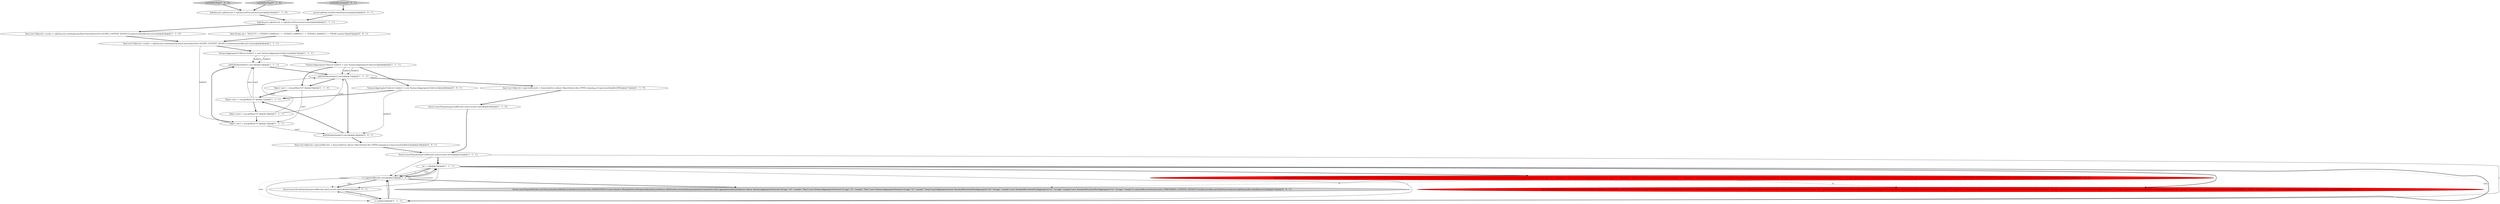 digraph {
20 [style = filled, label = "testStdDevPop['0', '1', '0']", fillcolor = lightgray, shape = diamond image = "AAA0AAABBB2BBB"];
3 [style = filled, label = "final List<Object((> results = sqlLifecycle.runSimple(sql,BaseCalciteQueryTest.QUERY_CONTEXT_DEFAULT,authenticationResult).toList()@@@5@@@['1', '1', '0']", fillcolor = white, shape = ellipse image = "AAA0AAABBB1BBB"];
14 [style = filled, label = "Assert.assertEquals(expectedResults.size(),results.size())@@@21@@@['1', '1', '1']", fillcolor = white, shape = ellipse image = "AAA0AAABBB1BBB"];
12 [style = filled, label = "int i = 0@@@22@@@['1', '1', '1']", fillcolor = white, shape = ellipse image = "AAA0AAABBB1BBB"];
7 [style = filled, label = "VarianceAggregatorCollector holder1 = new VarianceAggregatorCollector()@@@7@@@['1', '1', '1']", fillcolor = white, shape = ellipse image = "AAA0AAABBB1BBB"];
10 [style = filled, label = "Assert.assertEquals(expectedResults.size(),results.size())@@@20@@@['1', '1', '0']", fillcolor = white, shape = ellipse image = "AAA0AAABBB1BBB"];
15 [style = filled, label = "Assert.assertEquals(Druids.newTimeseriesQueryBuilder().dataSource(CalciteTests.DATASOURCE3).intervals(new MultipleIntervalSegmentSpec(ImmutableList.of(Filtration.eternity()))).granularity(Granularities.ALL).aggregators(ImmutableList.of(new VarianceAggregatorFactory(\"a0:agg\",\"d1\",\"population\",\"float\"),new VarianceAggregatorFactory(\"a1:agg\",\"f1\",\"population\",\"float\"),new VarianceAggregatorFactory(\"a2:agg\",\"l1\",\"population\",\"long\"))).postAggregators(ImmutableList.of(new StandardDeviationPostAggregator(\"a0\",\"a0:agg\",\"population\"),new StandardDeviationPostAggregator(\"a1\",\"a1:agg\",\"population\"),new StandardDeviationPostAggregator(\"a2\",\"a2:agg\",\"population\"))).context(BaseCalciteQueryTest.TIMESERIES_CONTEXT_DEFAULT).build(),Iterables.getOnlyElement(queryLogHook.getRecordedQueries()))@@@26@@@['1', '0', '0']", fillcolor = red, shape = ellipse image = "AAA1AAABBB1BBB"];
18 [style = filled, label = "testStdDevPop['1', '0', '0']", fillcolor = lightgray, shape = diamond image = "AAA0AAABBB1BBB"];
26 [style = filled, label = "final String sql = \"SELECT\" + \"STDDEV_SAMP(d1),\" + \"STDDEV_SAMP(f1),\" + \"STDDEV_SAMP(l1)\" + \"FROM numfoo\"@@@5@@@['0', '0', '1']", fillcolor = white, shape = ellipse image = "AAA0AAABBB3BBB"];
29 [style = filled, label = "queryLogHook.clearRecordedQueries()@@@3@@@['0', '0', '1']", fillcolor = white, shape = ellipse image = "AAA0AAABBB3BBB"];
17 [style = filled, label = "addToHolder(holder1,raw1)@@@14@@@['1', '1', '1']", fillcolor = white, shape = ellipse image = "AAA0AAABBB1BBB"];
13 [style = filled, label = "Object raw1 = row.getRaw(\"d1\")@@@11@@@['1', '1', '1']", fillcolor = white, shape = ellipse image = "AAA0AAABBB1BBB"];
23 [style = filled, label = "final List<Object((> expectedResults = ImmutableList.of(new Object((((edu.fdu.CPPDG.tinypdg.pe.ExpressionInfo@8e2afa)@@@18@@@['0', '0', '1']", fillcolor = white, shape = ellipse image = "AAA0AAABBB3BBB"];
4 [style = filled, label = "VarianceAggregatorCollector holder2 = new VarianceAggregatorCollector()@@@8@@@['1', '1', '1']", fillcolor = white, shape = ellipse image = "AAA0AAABBB1BBB"];
16 [style = filled, label = "addToHolder(holder2,raw2)@@@15@@@['1', '1', '1']", fillcolor = white, shape = ellipse image = "AAA0AAABBB1BBB"];
1 [style = filled, label = "Object raw1 = row.getRaw(\"d1\")@@@10@@@['1', '1', '0']", fillcolor = white, shape = ellipse image = "AAA0AAABBB1BBB"];
11 [style = filled, label = "SqlLifecycle sqlLifecycle = sqlLifecycleFactory.factorize()@@@4@@@['1', '1', '1']", fillcolor = white, shape = ellipse image = "AAA0AAABBB1BBB"];
8 [style = filled, label = "Object raw2 = row.getRaw(\"f1\")@@@12@@@['1', '1', '1']", fillcolor = white, shape = ellipse image = "AAA0AAABBB1BBB"];
9 [style = filled, label = "i < expectedResults.size()@@@23@@@['1', '1', '1']", fillcolor = white, shape = diamond image = "AAA0AAABBB1BBB"];
2 [style = filled, label = "Object raw3 = row.getRaw(\"l1\")@@@13@@@['1', '1', '1']", fillcolor = white, shape = ellipse image = "AAA0AAABBB1BBB"];
5 [style = filled, label = "final List<Object((> results = sqlLifecycle.runSimple(sql,BaseCalciteQueryTest.QUERY_CONTEXT_DEFAULT,authenticationResult).toList()@@@6@@@['1', '1', '1']", fillcolor = white, shape = ellipse image = "AAA0AAABBB1BBB"];
25 [style = filled, label = "addToHolder(holder3,raw3)@@@16@@@['0', '0', '1']", fillcolor = white, shape = ellipse image = "AAA0AAABBB3BBB"];
27 [style = filled, label = "VarianceAggregatorCollector holder3 = new VarianceAggregatorCollector()@@@9@@@['0', '0', '1']", fillcolor = white, shape = ellipse image = "AAA0AAABBB3BBB"];
21 [style = filled, label = "Assert.assertEquals(Druids.newTimeseriesQueryBuilder().dataSource(CalciteTests.DATASOURCE3).intervals(new MultipleIntervalSegmentSpec(ImmutableList.of(Filtration.eternity()))).granularity(Granularities.ALL).aggregators(ImmutableList.of(new VarianceAggregatorFactory(\"a0:agg\",\"d1\",\"population\",\"double\"),new VarianceAggregatorFactory(\"a1:agg\",\"f1\",\"population\",\"float\"),new VarianceAggregatorFactory(\"a2:agg\",\"l1\",\"population\",\"long\"))).postAggregators(ImmutableList.of(new StandardDeviationPostAggregator(\"a0\",\"a0:agg\",\"population\"),new StandardDeviationPostAggregator(\"a1\",\"a1:agg\",\"population\"),new StandardDeviationPostAggregator(\"a2\",\"a2:agg\",\"population\"))).context(BaseCalciteQueryTest.TIMESERIES_CONTEXT_DEFAULT).build(),Iterables.getOnlyElement(queryLogHook.getRecordedQueries()))@@@26@@@['0', '1', '0']", fillcolor = red, shape = ellipse image = "AAA1AAABBB2BBB"];
22 [style = filled, label = "testStdDevSamp['0', '0', '1']", fillcolor = lightgray, shape = diamond image = "AAA0AAABBB3BBB"];
24 [style = filled, label = "Assert.assertEquals(Druids.newTimeseriesQueryBuilder().dataSource(CalciteTests.DATASOURCE3).intervals(new MultipleIntervalSegmentSpec(ImmutableList.of(Filtration.eternity()))).granularity(Granularities.ALL).aggregators(ImmutableList.of(new VarianceAggregatorFactory(\"a0:agg\",\"d1\",\"sample\",\"float\"),new VarianceAggregatorFactory(\"a1:agg\",\"f1\",\"sample\",\"float\"),new VarianceAggregatorFactory(\"a2:agg\",\"l1\",\"sample\",\"long\"))).postAggregators(new StandardDeviationPostAggregator(\"a0\",\"a0:agg\",\"sample\"),new StandardDeviationPostAggregator(\"a1\",\"a1:agg\",\"sample\"),new StandardDeviationPostAggregator(\"a2\",\"a2:agg\",\"sample\")).context(BaseCalciteQueryTest.TIMESERIES_CONTEXT_DEFAULT).build(),Iterables.getOnlyElement(queryLogHook.getRecordedQueries()))@@@27@@@['0', '0', '1']", fillcolor = lightgray, shape = ellipse image = "AAA0AAABBB3BBB"];
19 [style = filled, label = "i++@@@24@@@['1', '1', '1']", fillcolor = white, shape = ellipse image = "AAA0AAABBB1BBB"];
6 [style = filled, label = "SqlLifecycle sqlLifecycle = sqlLifecycleFactory.factorize()@@@3@@@['1', '1', '0']", fillcolor = white, shape = ellipse image = "AAA0AAABBB1BBB"];
28 [style = filled, label = "Assert.assertArrayEquals(expectedResults.get(i),results.get(i))@@@25@@@['0', '0', '1']", fillcolor = white, shape = ellipse image = "AAA0AAABBB3BBB"];
0 [style = filled, label = "final List<Object((> expectedResults = ImmutableList.of(new Object((((edu.fdu.CPPDG.tinypdg.pe.ExpressionInfo@8e29f5)@@@17@@@['1', '1', '0']", fillcolor = white, shape = ellipse image = "AAA0AAABBB1BBB"];
2->17 [style = bold, label=""];
27->13 [style = bold, label=""];
5->2 [style = solid, label="holder1"];
12->9 [style = solid, label="i"];
16->0 [style = bold, label=""];
2->25 [style = solid, label="raw3"];
12->19 [style = solid, label="i"];
10->14 [style = bold, label=""];
25->13 [style = bold, label=""];
12->21 [style = bold, label=""];
26->5 [style = bold, label=""];
25->23 [style = bold, label=""];
1->2 [style = solid, label="raw1"];
13->17 [style = solid, label="raw2"];
7->17 [style = solid, label="holder1"];
11->26 [style = dashed, label="0"];
12->15 [style = bold, label=""];
15->24 [style = dashed, label="0"];
22->29 [style = bold, label=""];
4->16 [style = solid, label="holder3"];
4->16 [style = solid, label="holder2"];
15->21 [style = dashed, label="0"];
16->25 [style = bold, label=""];
14->12 [style = solid, label="i"];
7->4 [style = bold, label=""];
20->6 [style = bold, label=""];
13->17 [style = solid, label="raw1"];
12->9 [style = bold, label=""];
1->13 [style = bold, label=""];
12->28 [style = solid, label="i"];
8->16 [style = solid, label="raw2"];
23->14 [style = bold, label=""];
9->28 [style = bold, label=""];
14->9 [style = solid, label="i"];
8->16 [style = solid, label="raw3"];
3->5 [style = bold, label=""];
0->10 [style = bold, label=""];
9->19 [style = dotted, label="true"];
9->19 [style = solid, label="i"];
8->2 [style = bold, label=""];
16->1 [style = bold, label=""];
11->3 [style = bold, label=""];
19->9 [style = bold, label=""];
18->6 [style = bold, label=""];
14->19 [style = solid, label="i"];
12->19 [style = dotted, label="true"];
19->28 [style = solid, label="i"];
6->11 [style = bold, label=""];
14->12 [style = bold, label=""];
4->27 [style = bold, label=""];
28->19 [style = bold, label=""];
27->25 [style = solid, label="holder3"];
5->7 [style = bold, label=""];
4->1 [style = bold, label=""];
9->12 [style = bold, label=""];
13->8 [style = bold, label=""];
12->19 [style = bold, label=""];
7->17 [style = solid, label="holder2"];
19->9 [style = solid, label="i"];
9->24 [style = bold, label=""];
29->11 [style = bold, label=""];
9->12 [style = solid, label="i"];
17->16 [style = bold, label=""];
9->28 [style = dotted, label="true"];
11->26 [style = bold, label=""];
12->9 [style = dotted, label="true"];
}

